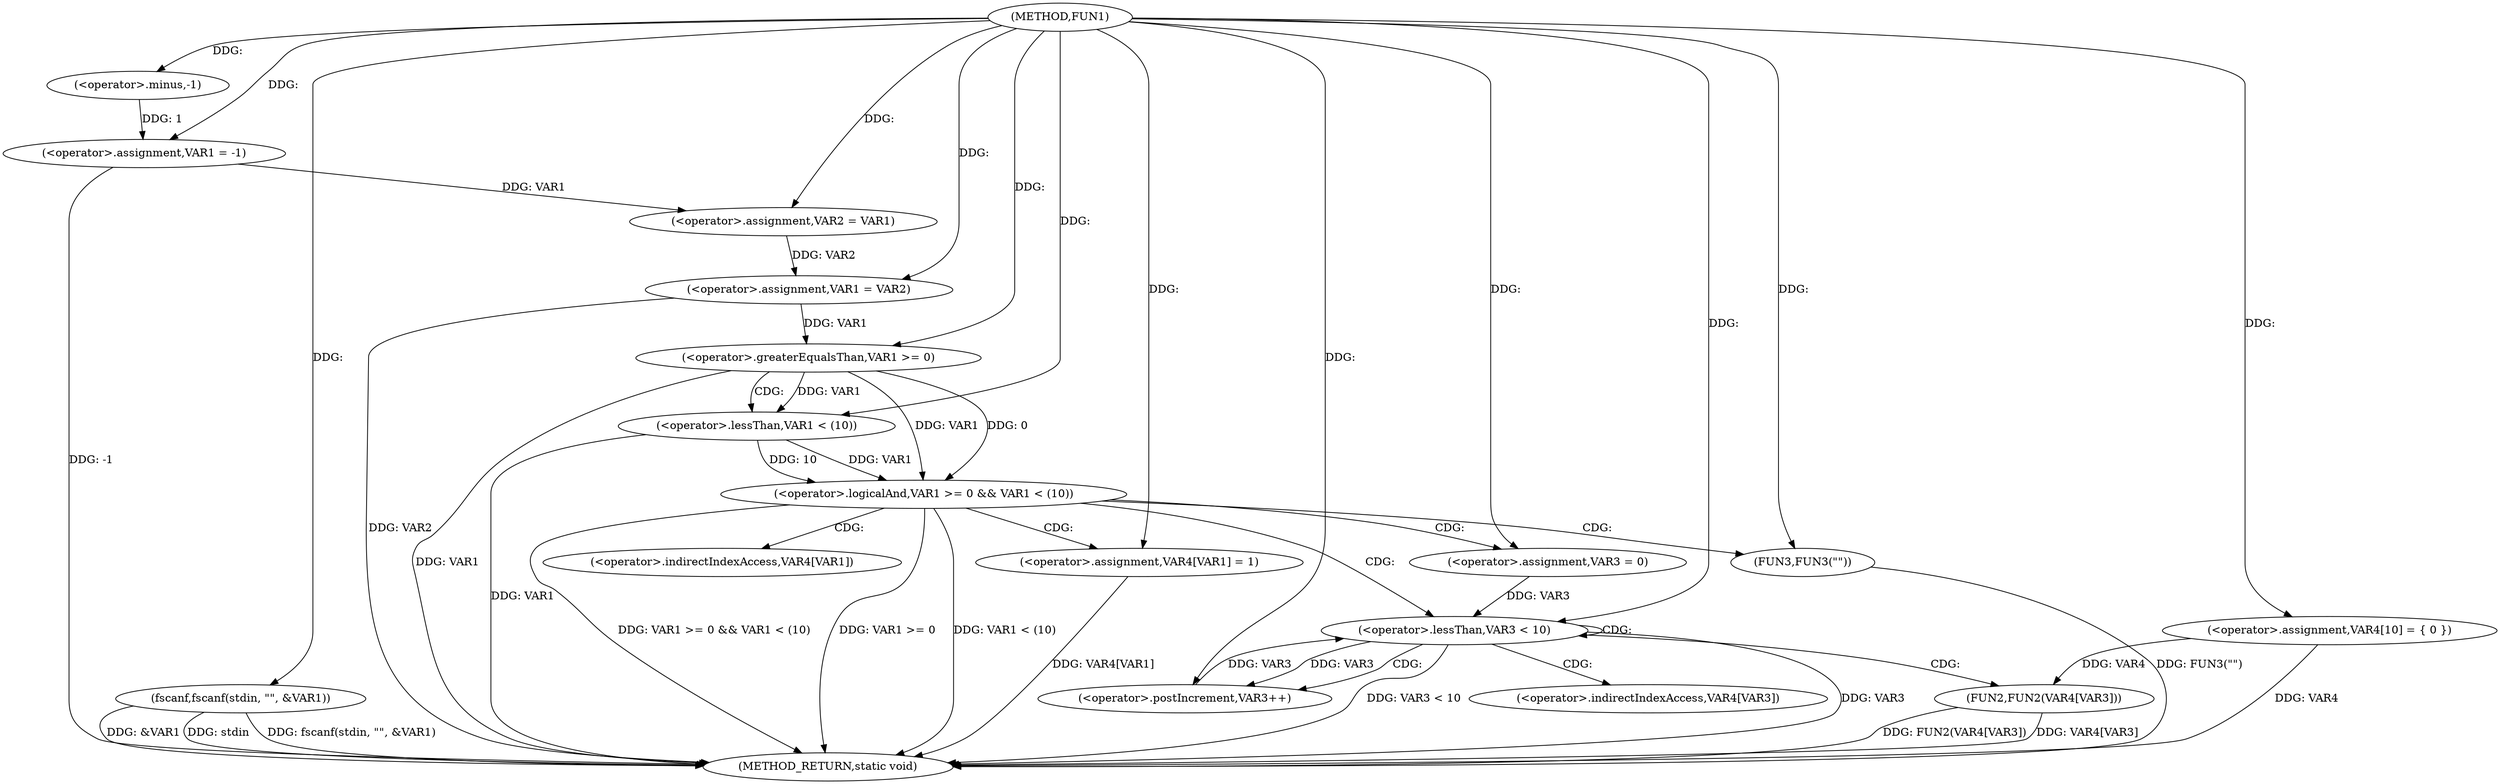 digraph FUN1 {  
"1000100" [label = "(METHOD,FUN1)" ]
"1000158" [label = "(METHOD_RETURN,static void)" ]
"1000103" [label = "(<operator>.assignment,VAR1 = -1)" ]
"1000105" [label = "(<operator>.minus,-1)" ]
"1000107" [label = "(fscanf,fscanf(stdin, \"\", &VAR1))" ]
"1000114" [label = "(<operator>.assignment,VAR2 = VAR1)" ]
"1000118" [label = "(<operator>.assignment,VAR1 = VAR2)" ]
"1000124" [label = "(<operator>.assignment,VAR4[10] = { 0 })" ]
"1000127" [label = "(<operator>.logicalAnd,VAR1 >= 0 && VAR1 < (10))" ]
"1000128" [label = "(<operator>.greaterEqualsThan,VAR1 >= 0)" ]
"1000131" [label = "(<operator>.lessThan,VAR1 < (10))" ]
"1000135" [label = "(<operator>.assignment,VAR4[VAR1] = 1)" ]
"1000141" [label = "(<operator>.assignment,VAR3 = 0)" ]
"1000144" [label = "(<operator>.lessThan,VAR3 < 10)" ]
"1000147" [label = "(<operator>.postIncrement,VAR3++)" ]
"1000150" [label = "(FUN2,FUN2(VAR4[VAR3]))" ]
"1000156" [label = "(FUN3,FUN3(\"\"))" ]
"1000136" [label = "(<operator>.indirectIndexAccess,VAR4[VAR1])" ]
"1000151" [label = "(<operator>.indirectIndexAccess,VAR4[VAR3])" ]
  "1000124" -> "1000158"  [ label = "DDG: VAR4"] 
  "1000107" -> "1000158"  [ label = "DDG: stdin"] 
  "1000103" -> "1000158"  [ label = "DDG: -1"] 
  "1000127" -> "1000158"  [ label = "DDG: VAR1 >= 0 && VAR1 < (10)"] 
  "1000150" -> "1000158"  [ label = "DDG: FUN2(VAR4[VAR3])"] 
  "1000107" -> "1000158"  [ label = "DDG: fscanf(stdin, \"\", &VAR1)"] 
  "1000150" -> "1000158"  [ label = "DDG: VAR4[VAR3]"] 
  "1000131" -> "1000158"  [ label = "DDG: VAR1"] 
  "1000128" -> "1000158"  [ label = "DDG: VAR1"] 
  "1000144" -> "1000158"  [ label = "DDG: VAR3 < 10"] 
  "1000107" -> "1000158"  [ label = "DDG: &VAR1"] 
  "1000118" -> "1000158"  [ label = "DDG: VAR2"] 
  "1000135" -> "1000158"  [ label = "DDG: VAR4[VAR1]"] 
  "1000144" -> "1000158"  [ label = "DDG: VAR3"] 
  "1000127" -> "1000158"  [ label = "DDG: VAR1 >= 0"] 
  "1000156" -> "1000158"  [ label = "DDG: FUN3(\"\")"] 
  "1000127" -> "1000158"  [ label = "DDG: VAR1 < (10)"] 
  "1000105" -> "1000103"  [ label = "DDG: 1"] 
  "1000100" -> "1000103"  [ label = "DDG: "] 
  "1000100" -> "1000105"  [ label = "DDG: "] 
  "1000100" -> "1000107"  [ label = "DDG: "] 
  "1000103" -> "1000114"  [ label = "DDG: VAR1"] 
  "1000100" -> "1000114"  [ label = "DDG: "] 
  "1000114" -> "1000118"  [ label = "DDG: VAR2"] 
  "1000100" -> "1000118"  [ label = "DDG: "] 
  "1000100" -> "1000124"  [ label = "DDG: "] 
  "1000128" -> "1000127"  [ label = "DDG: VAR1"] 
  "1000128" -> "1000127"  [ label = "DDG: 0"] 
  "1000118" -> "1000128"  [ label = "DDG: VAR1"] 
  "1000100" -> "1000128"  [ label = "DDG: "] 
  "1000131" -> "1000127"  [ label = "DDG: VAR1"] 
  "1000131" -> "1000127"  [ label = "DDG: 10"] 
  "1000128" -> "1000131"  [ label = "DDG: VAR1"] 
  "1000100" -> "1000131"  [ label = "DDG: "] 
  "1000100" -> "1000135"  [ label = "DDG: "] 
  "1000100" -> "1000141"  [ label = "DDG: "] 
  "1000141" -> "1000144"  [ label = "DDG: VAR3"] 
  "1000147" -> "1000144"  [ label = "DDG: VAR3"] 
  "1000100" -> "1000144"  [ label = "DDG: "] 
  "1000144" -> "1000147"  [ label = "DDG: VAR3"] 
  "1000100" -> "1000147"  [ label = "DDG: "] 
  "1000124" -> "1000150"  [ label = "DDG: VAR4"] 
  "1000100" -> "1000156"  [ label = "DDG: "] 
  "1000127" -> "1000156"  [ label = "CDG: "] 
  "1000127" -> "1000141"  [ label = "CDG: "] 
  "1000127" -> "1000135"  [ label = "CDG: "] 
  "1000127" -> "1000136"  [ label = "CDG: "] 
  "1000127" -> "1000144"  [ label = "CDG: "] 
  "1000128" -> "1000131"  [ label = "CDG: "] 
  "1000144" -> "1000147"  [ label = "CDG: "] 
  "1000144" -> "1000151"  [ label = "CDG: "] 
  "1000144" -> "1000150"  [ label = "CDG: "] 
  "1000144" -> "1000144"  [ label = "CDG: "] 
}
